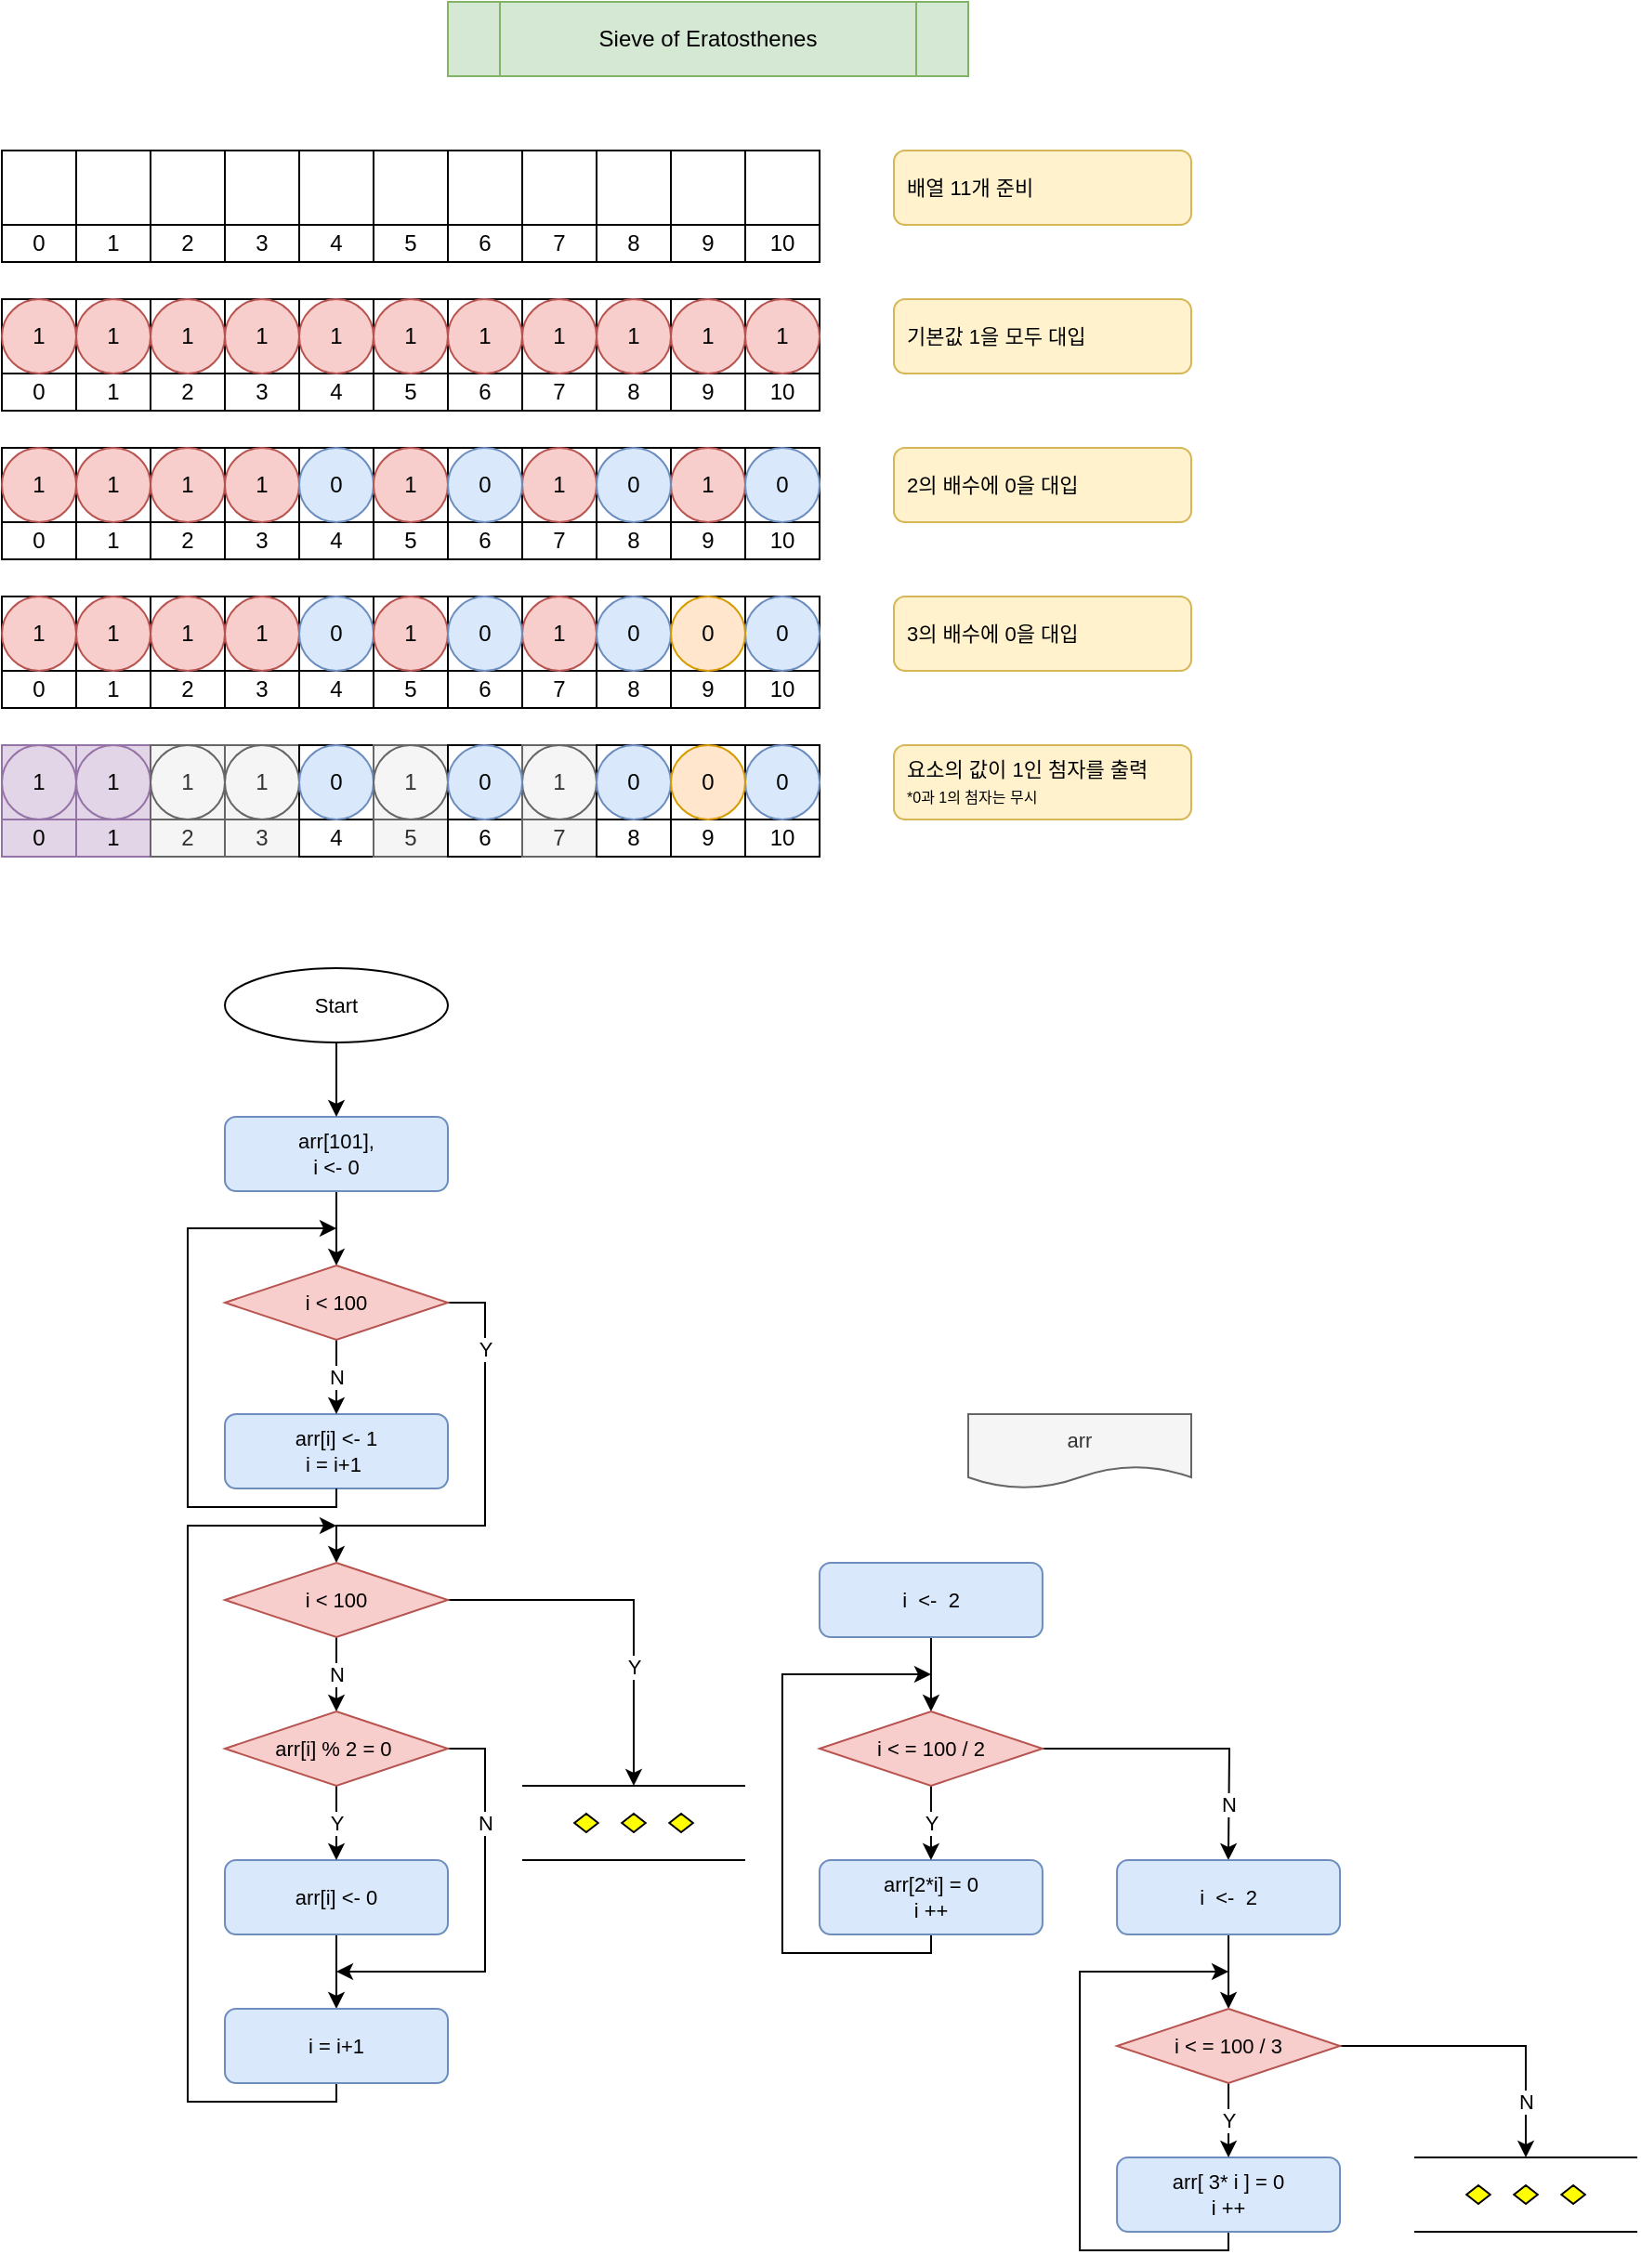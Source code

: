 <mxfile version="19.0.3" type="device"><diagram id="LhjvRE7CiWJf_1x-B6iG" name="Page-1"><mxGraphModel dx="1301" dy="630" grid="1" gridSize="10" guides="1" tooltips="1" connect="1" arrows="1" fold="1" page="1" pageScale="1" pageWidth="850" pageHeight="1100" math="0" shadow="0"><root><mxCell id="0"/><mxCell id="1" parent="0"/><mxCell id="cgZYiaS1lzuuJQtnEhyF-1" value="Sieve of Eratosthenes" style="shape=process;whiteSpace=wrap;html=1;backgroundOutline=1;fillColor=#d5e8d4;strokeColor=#82b366;" vertex="1" parent="1"><mxGeometry x="280" y="40" width="280" height="40" as="geometry"/></mxCell><mxCell id="cgZYiaS1lzuuJQtnEhyF-2" value="" style="rounded=0;whiteSpace=wrap;html=1;" vertex="1" parent="1"><mxGeometry x="40" y="120" width="40" height="40" as="geometry"/></mxCell><mxCell id="cgZYiaS1lzuuJQtnEhyF-4" value="0" style="rounded=0;whiteSpace=wrap;html=1;" vertex="1" parent="1"><mxGeometry x="40" y="160" width="40" height="20" as="geometry"/></mxCell><mxCell id="cgZYiaS1lzuuJQtnEhyF-5" value="" style="rounded=0;whiteSpace=wrap;html=1;" vertex="1" parent="1"><mxGeometry x="80" y="120" width="40" height="40" as="geometry"/></mxCell><mxCell id="cgZYiaS1lzuuJQtnEhyF-6" value="1" style="rounded=0;whiteSpace=wrap;html=1;" vertex="1" parent="1"><mxGeometry x="80" y="160" width="40" height="20" as="geometry"/></mxCell><mxCell id="cgZYiaS1lzuuJQtnEhyF-7" value="" style="rounded=0;whiteSpace=wrap;html=1;" vertex="1" parent="1"><mxGeometry x="120" y="120" width="40" height="40" as="geometry"/></mxCell><mxCell id="cgZYiaS1lzuuJQtnEhyF-8" value="2" style="rounded=0;whiteSpace=wrap;html=1;" vertex="1" parent="1"><mxGeometry x="120" y="160" width="40" height="20" as="geometry"/></mxCell><mxCell id="cgZYiaS1lzuuJQtnEhyF-9" value="" style="rounded=0;whiteSpace=wrap;html=1;" vertex="1" parent="1"><mxGeometry x="160" y="120" width="40" height="40" as="geometry"/></mxCell><mxCell id="cgZYiaS1lzuuJQtnEhyF-10" value="3" style="rounded=0;whiteSpace=wrap;html=1;" vertex="1" parent="1"><mxGeometry x="160" y="160" width="40" height="20" as="geometry"/></mxCell><mxCell id="cgZYiaS1lzuuJQtnEhyF-11" value="" style="rounded=0;whiteSpace=wrap;html=1;" vertex="1" parent="1"><mxGeometry x="200" y="120" width="40" height="40" as="geometry"/></mxCell><mxCell id="cgZYiaS1lzuuJQtnEhyF-12" value="4" style="rounded=0;whiteSpace=wrap;html=1;" vertex="1" parent="1"><mxGeometry x="200" y="160" width="40" height="20" as="geometry"/></mxCell><mxCell id="cgZYiaS1lzuuJQtnEhyF-13" value="" style="rounded=0;whiteSpace=wrap;html=1;" vertex="1" parent="1"><mxGeometry x="240" y="120" width="40" height="40" as="geometry"/></mxCell><mxCell id="cgZYiaS1lzuuJQtnEhyF-14" value="5" style="rounded=0;whiteSpace=wrap;html=1;" vertex="1" parent="1"><mxGeometry x="240" y="160" width="40" height="20" as="geometry"/></mxCell><mxCell id="cgZYiaS1lzuuJQtnEhyF-15" value="" style="rounded=0;whiteSpace=wrap;html=1;" vertex="1" parent="1"><mxGeometry x="280" y="120" width="40" height="40" as="geometry"/></mxCell><mxCell id="cgZYiaS1lzuuJQtnEhyF-16" value="6" style="rounded=0;whiteSpace=wrap;html=1;" vertex="1" parent="1"><mxGeometry x="280" y="160" width="40" height="20" as="geometry"/></mxCell><mxCell id="cgZYiaS1lzuuJQtnEhyF-17" value="" style="rounded=0;whiteSpace=wrap;html=1;" vertex="1" parent="1"><mxGeometry x="320" y="120" width="40" height="40" as="geometry"/></mxCell><mxCell id="cgZYiaS1lzuuJQtnEhyF-18" value="7" style="rounded=0;whiteSpace=wrap;html=1;" vertex="1" parent="1"><mxGeometry x="320" y="160" width="40" height="20" as="geometry"/></mxCell><mxCell id="cgZYiaS1lzuuJQtnEhyF-19" value="" style="rounded=0;whiteSpace=wrap;html=1;" vertex="1" parent="1"><mxGeometry x="360" y="120" width="40" height="40" as="geometry"/></mxCell><mxCell id="cgZYiaS1lzuuJQtnEhyF-20" value="8" style="rounded=0;whiteSpace=wrap;html=1;" vertex="1" parent="1"><mxGeometry x="360" y="160" width="40" height="20" as="geometry"/></mxCell><mxCell id="cgZYiaS1lzuuJQtnEhyF-21" value="" style="rounded=0;whiteSpace=wrap;html=1;" vertex="1" parent="1"><mxGeometry x="400" y="120" width="40" height="40" as="geometry"/></mxCell><mxCell id="cgZYiaS1lzuuJQtnEhyF-22" value="9" style="rounded=0;whiteSpace=wrap;html=1;" vertex="1" parent="1"><mxGeometry x="400" y="160" width="40" height="20" as="geometry"/></mxCell><mxCell id="cgZYiaS1lzuuJQtnEhyF-23" value="" style="rounded=0;whiteSpace=wrap;html=1;" vertex="1" parent="1"><mxGeometry x="440" y="120" width="40" height="40" as="geometry"/></mxCell><mxCell id="cgZYiaS1lzuuJQtnEhyF-24" value="10" style="rounded=0;whiteSpace=wrap;html=1;" vertex="1" parent="1"><mxGeometry x="440" y="160" width="40" height="20" as="geometry"/></mxCell><mxCell id="cgZYiaS1lzuuJQtnEhyF-36" value="" style="rounded=0;whiteSpace=wrap;html=1;" vertex="1" parent="1"><mxGeometry x="40" y="200" width="40" height="40" as="geometry"/></mxCell><mxCell id="cgZYiaS1lzuuJQtnEhyF-37" value="0" style="rounded=0;whiteSpace=wrap;html=1;" vertex="1" parent="1"><mxGeometry x="40" y="240" width="40" height="20" as="geometry"/></mxCell><mxCell id="cgZYiaS1lzuuJQtnEhyF-38" value="" style="rounded=0;whiteSpace=wrap;html=1;" vertex="1" parent="1"><mxGeometry x="80" y="200" width="40" height="40" as="geometry"/></mxCell><mxCell id="cgZYiaS1lzuuJQtnEhyF-39" value="1" style="rounded=0;whiteSpace=wrap;html=1;" vertex="1" parent="1"><mxGeometry x="80" y="240" width="40" height="20" as="geometry"/></mxCell><mxCell id="cgZYiaS1lzuuJQtnEhyF-40" value="" style="rounded=0;whiteSpace=wrap;html=1;" vertex="1" parent="1"><mxGeometry x="120" y="200" width="40" height="40" as="geometry"/></mxCell><mxCell id="cgZYiaS1lzuuJQtnEhyF-41" value="2" style="rounded=0;whiteSpace=wrap;html=1;" vertex="1" parent="1"><mxGeometry x="120" y="240" width="40" height="20" as="geometry"/></mxCell><mxCell id="cgZYiaS1lzuuJQtnEhyF-42" value="" style="rounded=0;whiteSpace=wrap;html=1;" vertex="1" parent="1"><mxGeometry x="160" y="200" width="40" height="40" as="geometry"/></mxCell><mxCell id="cgZYiaS1lzuuJQtnEhyF-43" value="3" style="rounded=0;whiteSpace=wrap;html=1;" vertex="1" parent="1"><mxGeometry x="160" y="240" width="40" height="20" as="geometry"/></mxCell><mxCell id="cgZYiaS1lzuuJQtnEhyF-44" value="" style="rounded=0;whiteSpace=wrap;html=1;" vertex="1" parent="1"><mxGeometry x="200" y="200" width="40" height="40" as="geometry"/></mxCell><mxCell id="cgZYiaS1lzuuJQtnEhyF-45" value="4" style="rounded=0;whiteSpace=wrap;html=1;" vertex="1" parent="1"><mxGeometry x="200" y="240" width="40" height="20" as="geometry"/></mxCell><mxCell id="cgZYiaS1lzuuJQtnEhyF-46" value="" style="rounded=0;whiteSpace=wrap;html=1;" vertex="1" parent="1"><mxGeometry x="240" y="200" width="40" height="40" as="geometry"/></mxCell><mxCell id="cgZYiaS1lzuuJQtnEhyF-47" value="5" style="rounded=0;whiteSpace=wrap;html=1;" vertex="1" parent="1"><mxGeometry x="240" y="240" width="40" height="20" as="geometry"/></mxCell><mxCell id="cgZYiaS1lzuuJQtnEhyF-48" value="" style="rounded=0;whiteSpace=wrap;html=1;" vertex="1" parent="1"><mxGeometry x="280" y="200" width="40" height="40" as="geometry"/></mxCell><mxCell id="cgZYiaS1lzuuJQtnEhyF-49" value="6" style="rounded=0;whiteSpace=wrap;html=1;" vertex="1" parent="1"><mxGeometry x="280" y="240" width="40" height="20" as="geometry"/></mxCell><mxCell id="cgZYiaS1lzuuJQtnEhyF-50" value="" style="rounded=0;whiteSpace=wrap;html=1;" vertex="1" parent="1"><mxGeometry x="320" y="200" width="40" height="40" as="geometry"/></mxCell><mxCell id="cgZYiaS1lzuuJQtnEhyF-51" value="7" style="rounded=0;whiteSpace=wrap;html=1;" vertex="1" parent="1"><mxGeometry x="320" y="240" width="40" height="20" as="geometry"/></mxCell><mxCell id="cgZYiaS1lzuuJQtnEhyF-52" value="" style="rounded=0;whiteSpace=wrap;html=1;" vertex="1" parent="1"><mxGeometry x="360" y="200" width="40" height="40" as="geometry"/></mxCell><mxCell id="cgZYiaS1lzuuJQtnEhyF-53" value="8" style="rounded=0;whiteSpace=wrap;html=1;" vertex="1" parent="1"><mxGeometry x="360" y="240" width="40" height="20" as="geometry"/></mxCell><mxCell id="cgZYiaS1lzuuJQtnEhyF-54" value="" style="rounded=0;whiteSpace=wrap;html=1;" vertex="1" parent="1"><mxGeometry x="400" y="200" width="40" height="40" as="geometry"/></mxCell><mxCell id="cgZYiaS1lzuuJQtnEhyF-55" value="9" style="rounded=0;whiteSpace=wrap;html=1;" vertex="1" parent="1"><mxGeometry x="400" y="240" width="40" height="20" as="geometry"/></mxCell><mxCell id="cgZYiaS1lzuuJQtnEhyF-56" value="" style="rounded=0;whiteSpace=wrap;html=1;" vertex="1" parent="1"><mxGeometry x="440" y="200" width="40" height="40" as="geometry"/></mxCell><mxCell id="cgZYiaS1lzuuJQtnEhyF-57" value="10" style="rounded=0;whiteSpace=wrap;html=1;" vertex="1" parent="1"><mxGeometry x="440" y="240" width="40" height="20" as="geometry"/></mxCell><mxCell id="cgZYiaS1lzuuJQtnEhyF-58" value="1" style="ellipse;whiteSpace=wrap;html=1;fillColor=#f8cecc;strokeColor=#b85450;" vertex="1" parent="1"><mxGeometry x="40" y="200" width="40" height="40" as="geometry"/></mxCell><mxCell id="cgZYiaS1lzuuJQtnEhyF-59" value="1" style="ellipse;whiteSpace=wrap;html=1;fillColor=#f8cecc;strokeColor=#b85450;" vertex="1" parent="1"><mxGeometry x="80" y="200" width="40" height="40" as="geometry"/></mxCell><mxCell id="cgZYiaS1lzuuJQtnEhyF-60" value="1" style="ellipse;whiteSpace=wrap;html=1;fillColor=#f8cecc;strokeColor=#b85450;" vertex="1" parent="1"><mxGeometry x="160" y="200" width="40" height="40" as="geometry"/></mxCell><mxCell id="cgZYiaS1lzuuJQtnEhyF-61" value="1" style="ellipse;whiteSpace=wrap;html=1;fillColor=#f8cecc;strokeColor=#b85450;" vertex="1" parent="1"><mxGeometry x="120" y="200" width="40" height="40" as="geometry"/></mxCell><mxCell id="cgZYiaS1lzuuJQtnEhyF-62" value="1" style="ellipse;whiteSpace=wrap;html=1;fillColor=#f8cecc;strokeColor=#b85450;" vertex="1" parent="1"><mxGeometry x="320" y="200" width="40" height="40" as="geometry"/></mxCell><mxCell id="cgZYiaS1lzuuJQtnEhyF-63" value="1" style="ellipse;whiteSpace=wrap;html=1;fillColor=#f8cecc;strokeColor=#b85450;" vertex="1" parent="1"><mxGeometry x="280" y="200" width="40" height="40" as="geometry"/></mxCell><mxCell id="cgZYiaS1lzuuJQtnEhyF-64" value="1" style="ellipse;whiteSpace=wrap;html=1;fillColor=#f8cecc;strokeColor=#b85450;" vertex="1" parent="1"><mxGeometry x="200" y="200" width="40" height="40" as="geometry"/></mxCell><mxCell id="cgZYiaS1lzuuJQtnEhyF-65" value="1" style="ellipse;whiteSpace=wrap;html=1;fillColor=#f8cecc;strokeColor=#b85450;" vertex="1" parent="1"><mxGeometry x="240" y="200" width="40" height="40" as="geometry"/></mxCell><mxCell id="cgZYiaS1lzuuJQtnEhyF-66" value="1" style="ellipse;whiteSpace=wrap;html=1;fillColor=#f8cecc;strokeColor=#b85450;" vertex="1" parent="1"><mxGeometry x="440" y="200" width="40" height="40" as="geometry"/></mxCell><mxCell id="cgZYiaS1lzuuJQtnEhyF-67" value="1" style="ellipse;whiteSpace=wrap;html=1;fillColor=#f8cecc;strokeColor=#b85450;" vertex="1" parent="1"><mxGeometry x="400" y="200" width="40" height="40" as="geometry"/></mxCell><mxCell id="cgZYiaS1lzuuJQtnEhyF-68" value="1" style="ellipse;whiteSpace=wrap;html=1;fillColor=#f8cecc;strokeColor=#b85450;" vertex="1" parent="1"><mxGeometry x="360" y="200" width="40" height="40" as="geometry"/></mxCell><mxCell id="cgZYiaS1lzuuJQtnEhyF-69" value="" style="rounded=0;whiteSpace=wrap;html=1;" vertex="1" parent="1"><mxGeometry x="40" y="280" width="40" height="40" as="geometry"/></mxCell><mxCell id="cgZYiaS1lzuuJQtnEhyF-70" value="0" style="rounded=0;whiteSpace=wrap;html=1;" vertex="1" parent="1"><mxGeometry x="40" y="320" width="40" height="20" as="geometry"/></mxCell><mxCell id="cgZYiaS1lzuuJQtnEhyF-71" value="" style="rounded=0;whiteSpace=wrap;html=1;" vertex="1" parent="1"><mxGeometry x="80" y="280" width="40" height="40" as="geometry"/></mxCell><mxCell id="cgZYiaS1lzuuJQtnEhyF-72" value="1" style="rounded=0;whiteSpace=wrap;html=1;" vertex="1" parent="1"><mxGeometry x="80" y="320" width="40" height="20" as="geometry"/></mxCell><mxCell id="cgZYiaS1lzuuJQtnEhyF-73" value="" style="rounded=0;whiteSpace=wrap;html=1;" vertex="1" parent="1"><mxGeometry x="120" y="280" width="40" height="40" as="geometry"/></mxCell><mxCell id="cgZYiaS1lzuuJQtnEhyF-74" value="2" style="rounded=0;whiteSpace=wrap;html=1;" vertex="1" parent="1"><mxGeometry x="120" y="320" width="40" height="20" as="geometry"/></mxCell><mxCell id="cgZYiaS1lzuuJQtnEhyF-75" value="" style="rounded=0;whiteSpace=wrap;html=1;" vertex="1" parent="1"><mxGeometry x="160" y="280" width="40" height="40" as="geometry"/></mxCell><mxCell id="cgZYiaS1lzuuJQtnEhyF-76" value="3" style="rounded=0;whiteSpace=wrap;html=1;" vertex="1" parent="1"><mxGeometry x="160" y="320" width="40" height="20" as="geometry"/></mxCell><mxCell id="cgZYiaS1lzuuJQtnEhyF-77" value="" style="rounded=0;whiteSpace=wrap;html=1;" vertex="1" parent="1"><mxGeometry x="200" y="280" width="40" height="40" as="geometry"/></mxCell><mxCell id="cgZYiaS1lzuuJQtnEhyF-78" value="4" style="rounded=0;whiteSpace=wrap;html=1;" vertex="1" parent="1"><mxGeometry x="200" y="320" width="40" height="20" as="geometry"/></mxCell><mxCell id="cgZYiaS1lzuuJQtnEhyF-79" value="" style="rounded=0;whiteSpace=wrap;html=1;" vertex="1" parent="1"><mxGeometry x="240" y="280" width="40" height="40" as="geometry"/></mxCell><mxCell id="cgZYiaS1lzuuJQtnEhyF-80" value="5" style="rounded=0;whiteSpace=wrap;html=1;" vertex="1" parent="1"><mxGeometry x="240" y="320" width="40" height="20" as="geometry"/></mxCell><mxCell id="cgZYiaS1lzuuJQtnEhyF-81" value="" style="rounded=0;whiteSpace=wrap;html=1;" vertex="1" parent="1"><mxGeometry x="280" y="280" width="40" height="40" as="geometry"/></mxCell><mxCell id="cgZYiaS1lzuuJQtnEhyF-82" value="6" style="rounded=0;whiteSpace=wrap;html=1;" vertex="1" parent="1"><mxGeometry x="280" y="320" width="40" height="20" as="geometry"/></mxCell><mxCell id="cgZYiaS1lzuuJQtnEhyF-83" value="" style="rounded=0;whiteSpace=wrap;html=1;" vertex="1" parent="1"><mxGeometry x="320" y="280" width="40" height="40" as="geometry"/></mxCell><mxCell id="cgZYiaS1lzuuJQtnEhyF-84" value="7" style="rounded=0;whiteSpace=wrap;html=1;" vertex="1" parent="1"><mxGeometry x="320" y="320" width="40" height="20" as="geometry"/></mxCell><mxCell id="cgZYiaS1lzuuJQtnEhyF-85" value="" style="rounded=0;whiteSpace=wrap;html=1;" vertex="1" parent="1"><mxGeometry x="360" y="280" width="40" height="40" as="geometry"/></mxCell><mxCell id="cgZYiaS1lzuuJQtnEhyF-86" value="8" style="rounded=0;whiteSpace=wrap;html=1;" vertex="1" parent="1"><mxGeometry x="360" y="320" width="40" height="20" as="geometry"/></mxCell><mxCell id="cgZYiaS1lzuuJQtnEhyF-87" value="" style="rounded=0;whiteSpace=wrap;html=1;" vertex="1" parent="1"><mxGeometry x="400" y="280" width="40" height="40" as="geometry"/></mxCell><mxCell id="cgZYiaS1lzuuJQtnEhyF-88" value="9" style="rounded=0;whiteSpace=wrap;html=1;" vertex="1" parent="1"><mxGeometry x="400" y="320" width="40" height="20" as="geometry"/></mxCell><mxCell id="cgZYiaS1lzuuJQtnEhyF-89" value="" style="rounded=0;whiteSpace=wrap;html=1;" vertex="1" parent="1"><mxGeometry x="440" y="280" width="40" height="40" as="geometry"/></mxCell><mxCell id="cgZYiaS1lzuuJQtnEhyF-90" value="10" style="rounded=0;whiteSpace=wrap;html=1;" vertex="1" parent="1"><mxGeometry x="440" y="320" width="40" height="20" as="geometry"/></mxCell><mxCell id="cgZYiaS1lzuuJQtnEhyF-91" value="1" style="ellipse;whiteSpace=wrap;html=1;fillColor=#f8cecc;strokeColor=#b85450;" vertex="1" parent="1"><mxGeometry x="40" y="280" width="40" height="40" as="geometry"/></mxCell><mxCell id="cgZYiaS1lzuuJQtnEhyF-92" value="1" style="ellipse;whiteSpace=wrap;html=1;fillColor=#f8cecc;strokeColor=#b85450;" vertex="1" parent="1"><mxGeometry x="80" y="280" width="40" height="40" as="geometry"/></mxCell><mxCell id="cgZYiaS1lzuuJQtnEhyF-93" value="1" style="ellipse;whiteSpace=wrap;html=1;fillColor=#f8cecc;strokeColor=#b85450;" vertex="1" parent="1"><mxGeometry x="160" y="280" width="40" height="40" as="geometry"/></mxCell><mxCell id="cgZYiaS1lzuuJQtnEhyF-94" value="1" style="ellipse;whiteSpace=wrap;html=1;fillColor=#f8cecc;strokeColor=#b85450;" vertex="1" parent="1"><mxGeometry x="120" y="280" width="40" height="40" as="geometry"/></mxCell><mxCell id="cgZYiaS1lzuuJQtnEhyF-95" value="1" style="ellipse;whiteSpace=wrap;html=1;fillColor=#f8cecc;strokeColor=#b85450;" vertex="1" parent="1"><mxGeometry x="320" y="280" width="40" height="40" as="geometry"/></mxCell><mxCell id="cgZYiaS1lzuuJQtnEhyF-97" value="0" style="ellipse;whiteSpace=wrap;html=1;fillColor=#dae8fc;strokeColor=#6c8ebf;" vertex="1" parent="1"><mxGeometry x="200" y="280" width="40" height="40" as="geometry"/></mxCell><mxCell id="cgZYiaS1lzuuJQtnEhyF-98" value="1" style="ellipse;whiteSpace=wrap;html=1;fillColor=#f8cecc;strokeColor=#b85450;" vertex="1" parent="1"><mxGeometry x="240" y="280" width="40" height="40" as="geometry"/></mxCell><mxCell id="cgZYiaS1lzuuJQtnEhyF-100" value="1" style="ellipse;whiteSpace=wrap;html=1;fillColor=#f8cecc;strokeColor=#b85450;" vertex="1" parent="1"><mxGeometry x="400" y="280" width="40" height="40" as="geometry"/></mxCell><mxCell id="cgZYiaS1lzuuJQtnEhyF-102" value="0" style="ellipse;whiteSpace=wrap;html=1;fillColor=#dae8fc;strokeColor=#6c8ebf;" vertex="1" parent="1"><mxGeometry x="280" y="280" width="40" height="40" as="geometry"/></mxCell><mxCell id="cgZYiaS1lzuuJQtnEhyF-103" value="0" style="ellipse;whiteSpace=wrap;html=1;fillColor=#dae8fc;strokeColor=#6c8ebf;" vertex="1" parent="1"><mxGeometry x="360" y="280" width="40" height="40" as="geometry"/></mxCell><mxCell id="cgZYiaS1lzuuJQtnEhyF-104" value="0" style="ellipse;whiteSpace=wrap;html=1;fillColor=#dae8fc;strokeColor=#6c8ebf;" vertex="1" parent="1"><mxGeometry x="440" y="280" width="40" height="40" as="geometry"/></mxCell><mxCell id="cgZYiaS1lzuuJQtnEhyF-105" value="" style="rounded=0;whiteSpace=wrap;html=1;" vertex="1" parent="1"><mxGeometry x="40" y="360" width="40" height="40" as="geometry"/></mxCell><mxCell id="cgZYiaS1lzuuJQtnEhyF-106" value="0" style="rounded=0;whiteSpace=wrap;html=1;" vertex="1" parent="1"><mxGeometry x="40" y="400" width="40" height="20" as="geometry"/></mxCell><mxCell id="cgZYiaS1lzuuJQtnEhyF-107" value="" style="rounded=0;whiteSpace=wrap;html=1;" vertex="1" parent="1"><mxGeometry x="80" y="360" width="40" height="40" as="geometry"/></mxCell><mxCell id="cgZYiaS1lzuuJQtnEhyF-108" value="1" style="rounded=0;whiteSpace=wrap;html=1;" vertex="1" parent="1"><mxGeometry x="80" y="400" width="40" height="20" as="geometry"/></mxCell><mxCell id="cgZYiaS1lzuuJQtnEhyF-109" value="" style="rounded=0;whiteSpace=wrap;html=1;" vertex="1" parent="1"><mxGeometry x="120" y="360" width="40" height="40" as="geometry"/></mxCell><mxCell id="cgZYiaS1lzuuJQtnEhyF-110" value="2" style="rounded=0;whiteSpace=wrap;html=1;" vertex="1" parent="1"><mxGeometry x="120" y="400" width="40" height="20" as="geometry"/></mxCell><mxCell id="cgZYiaS1lzuuJQtnEhyF-111" value="" style="rounded=0;whiteSpace=wrap;html=1;" vertex="1" parent="1"><mxGeometry x="160" y="360" width="40" height="40" as="geometry"/></mxCell><mxCell id="cgZYiaS1lzuuJQtnEhyF-112" value="3" style="rounded=0;whiteSpace=wrap;html=1;" vertex="1" parent="1"><mxGeometry x="160" y="400" width="40" height="20" as="geometry"/></mxCell><mxCell id="cgZYiaS1lzuuJQtnEhyF-113" value="" style="rounded=0;whiteSpace=wrap;html=1;" vertex="1" parent="1"><mxGeometry x="200" y="360" width="40" height="40" as="geometry"/></mxCell><mxCell id="cgZYiaS1lzuuJQtnEhyF-114" value="4" style="rounded=0;whiteSpace=wrap;html=1;" vertex="1" parent="1"><mxGeometry x="200" y="400" width="40" height="20" as="geometry"/></mxCell><mxCell id="cgZYiaS1lzuuJQtnEhyF-115" value="" style="rounded=0;whiteSpace=wrap;html=1;" vertex="1" parent="1"><mxGeometry x="240" y="360" width="40" height="40" as="geometry"/></mxCell><mxCell id="cgZYiaS1lzuuJQtnEhyF-116" value="5" style="rounded=0;whiteSpace=wrap;html=1;" vertex="1" parent="1"><mxGeometry x="240" y="400" width="40" height="20" as="geometry"/></mxCell><mxCell id="cgZYiaS1lzuuJQtnEhyF-117" value="" style="rounded=0;whiteSpace=wrap;html=1;" vertex="1" parent="1"><mxGeometry x="280" y="360" width="40" height="40" as="geometry"/></mxCell><mxCell id="cgZYiaS1lzuuJQtnEhyF-118" value="6" style="rounded=0;whiteSpace=wrap;html=1;" vertex="1" parent="1"><mxGeometry x="280" y="400" width="40" height="20" as="geometry"/></mxCell><mxCell id="cgZYiaS1lzuuJQtnEhyF-119" value="" style="rounded=0;whiteSpace=wrap;html=1;" vertex="1" parent="1"><mxGeometry x="320" y="360" width="40" height="40" as="geometry"/></mxCell><mxCell id="cgZYiaS1lzuuJQtnEhyF-120" value="7" style="rounded=0;whiteSpace=wrap;html=1;" vertex="1" parent="1"><mxGeometry x="320" y="400" width="40" height="20" as="geometry"/></mxCell><mxCell id="cgZYiaS1lzuuJQtnEhyF-121" value="" style="rounded=0;whiteSpace=wrap;html=1;" vertex="1" parent="1"><mxGeometry x="360" y="360" width="40" height="40" as="geometry"/></mxCell><mxCell id="cgZYiaS1lzuuJQtnEhyF-122" value="8" style="rounded=0;whiteSpace=wrap;html=1;" vertex="1" parent="1"><mxGeometry x="360" y="400" width="40" height="20" as="geometry"/></mxCell><mxCell id="cgZYiaS1lzuuJQtnEhyF-123" value="" style="rounded=0;whiteSpace=wrap;html=1;" vertex="1" parent="1"><mxGeometry x="400" y="360" width="40" height="40" as="geometry"/></mxCell><mxCell id="cgZYiaS1lzuuJQtnEhyF-124" value="9" style="rounded=0;whiteSpace=wrap;html=1;" vertex="1" parent="1"><mxGeometry x="400" y="400" width="40" height="20" as="geometry"/></mxCell><mxCell id="cgZYiaS1lzuuJQtnEhyF-125" value="" style="rounded=0;whiteSpace=wrap;html=1;" vertex="1" parent="1"><mxGeometry x="440" y="360" width="40" height="40" as="geometry"/></mxCell><mxCell id="cgZYiaS1lzuuJQtnEhyF-126" value="10" style="rounded=0;whiteSpace=wrap;html=1;" vertex="1" parent="1"><mxGeometry x="440" y="400" width="40" height="20" as="geometry"/></mxCell><mxCell id="cgZYiaS1lzuuJQtnEhyF-127" value="1" style="ellipse;whiteSpace=wrap;html=1;fillColor=#f8cecc;strokeColor=#b85450;" vertex="1" parent="1"><mxGeometry x="40" y="360" width="40" height="40" as="geometry"/></mxCell><mxCell id="cgZYiaS1lzuuJQtnEhyF-128" value="1" style="ellipse;whiteSpace=wrap;html=1;fillColor=#f8cecc;strokeColor=#b85450;" vertex="1" parent="1"><mxGeometry x="80" y="360" width="40" height="40" as="geometry"/></mxCell><mxCell id="cgZYiaS1lzuuJQtnEhyF-129" value="1" style="ellipse;whiteSpace=wrap;html=1;fillColor=#f8cecc;strokeColor=#b85450;" vertex="1" parent="1"><mxGeometry x="160" y="360" width="40" height="40" as="geometry"/></mxCell><mxCell id="cgZYiaS1lzuuJQtnEhyF-130" value="1" style="ellipse;whiteSpace=wrap;html=1;fillColor=#f8cecc;strokeColor=#b85450;" vertex="1" parent="1"><mxGeometry x="120" y="360" width="40" height="40" as="geometry"/></mxCell><mxCell id="cgZYiaS1lzuuJQtnEhyF-131" value="1" style="ellipse;whiteSpace=wrap;html=1;fillColor=#f8cecc;strokeColor=#b85450;" vertex="1" parent="1"><mxGeometry x="320" y="360" width="40" height="40" as="geometry"/></mxCell><mxCell id="cgZYiaS1lzuuJQtnEhyF-132" value="0" style="ellipse;whiteSpace=wrap;html=1;fillColor=#dae8fc;strokeColor=#6c8ebf;" vertex="1" parent="1"><mxGeometry x="200" y="360" width="40" height="40" as="geometry"/></mxCell><mxCell id="cgZYiaS1lzuuJQtnEhyF-133" value="1" style="ellipse;whiteSpace=wrap;html=1;fillColor=#f8cecc;strokeColor=#b85450;" vertex="1" parent="1"><mxGeometry x="240" y="360" width="40" height="40" as="geometry"/></mxCell><mxCell id="cgZYiaS1lzuuJQtnEhyF-135" value="0" style="ellipse;whiteSpace=wrap;html=1;fillColor=#dae8fc;strokeColor=#6c8ebf;" vertex="1" parent="1"><mxGeometry x="280" y="360" width="40" height="40" as="geometry"/></mxCell><mxCell id="cgZYiaS1lzuuJQtnEhyF-136" value="0" style="ellipse;whiteSpace=wrap;html=1;fillColor=#dae8fc;strokeColor=#6c8ebf;" vertex="1" parent="1"><mxGeometry x="360" y="360" width="40" height="40" as="geometry"/></mxCell><mxCell id="cgZYiaS1lzuuJQtnEhyF-137" value="0" style="ellipse;whiteSpace=wrap;html=1;fillColor=#dae8fc;strokeColor=#6c8ebf;" vertex="1" parent="1"><mxGeometry x="440" y="360" width="40" height="40" as="geometry"/></mxCell><mxCell id="cgZYiaS1lzuuJQtnEhyF-138" value="0" style="ellipse;whiteSpace=wrap;html=1;fillColor=#ffe6cc;strokeColor=#d79b00;" vertex="1" parent="1"><mxGeometry x="400" y="360" width="40" height="40" as="geometry"/></mxCell><mxCell id="cgZYiaS1lzuuJQtnEhyF-139" value="배열 11개 준비" style="rounded=1;whiteSpace=wrap;html=1;align=left;spacingLeft=5;fontSize=11;fillColor=#fff2cc;strokeColor=#d6b656;" vertex="1" parent="1"><mxGeometry x="520" y="120" width="160" height="40" as="geometry"/></mxCell><mxCell id="cgZYiaS1lzuuJQtnEhyF-140" value="기본값 1을 모두 대입" style="rounded=1;whiteSpace=wrap;html=1;align=left;spacingLeft=5;fontSize=11;fillColor=#fff2cc;strokeColor=#d6b656;" vertex="1" parent="1"><mxGeometry x="520" y="200" width="160" height="40" as="geometry"/></mxCell><mxCell id="cgZYiaS1lzuuJQtnEhyF-141" value="2의 배수에 0을 대입" style="rounded=1;whiteSpace=wrap;html=1;align=left;spacingLeft=5;fontSize=11;fillColor=#fff2cc;strokeColor=#d6b656;" vertex="1" parent="1"><mxGeometry x="520" y="280" width="160" height="40" as="geometry"/></mxCell><mxCell id="cgZYiaS1lzuuJQtnEhyF-142" value="3의 배수에 0을 대입" style="rounded=1;whiteSpace=wrap;html=1;align=left;spacingLeft=5;fontSize=11;fillColor=#fff2cc;strokeColor=#d6b656;" vertex="1" parent="1"><mxGeometry x="520" y="360" width="160" height="40" as="geometry"/></mxCell><mxCell id="cgZYiaS1lzuuJQtnEhyF-143" value="" style="rounded=0;whiteSpace=wrap;html=1;fillColor=#e1d5e7;strokeColor=#9673a6;" vertex="1" parent="1"><mxGeometry x="40" y="440" width="40" height="40" as="geometry"/></mxCell><mxCell id="cgZYiaS1lzuuJQtnEhyF-144" value="0" style="rounded=0;whiteSpace=wrap;html=1;fillColor=#e1d5e7;strokeColor=#9673a6;" vertex="1" parent="1"><mxGeometry x="40" y="480" width="40" height="20" as="geometry"/></mxCell><mxCell id="cgZYiaS1lzuuJQtnEhyF-145" value="" style="rounded=0;whiteSpace=wrap;html=1;fillColor=#e1d5e7;strokeColor=#9673a6;" vertex="1" parent="1"><mxGeometry x="80" y="440" width="40" height="40" as="geometry"/></mxCell><mxCell id="cgZYiaS1lzuuJQtnEhyF-146" value="1" style="rounded=0;whiteSpace=wrap;html=1;fillColor=#e1d5e7;strokeColor=#9673a6;" vertex="1" parent="1"><mxGeometry x="80" y="480" width="40" height="20" as="geometry"/></mxCell><mxCell id="cgZYiaS1lzuuJQtnEhyF-147" value="" style="rounded=0;whiteSpace=wrap;html=1;fillColor=#f5f5f5;fontColor=#333333;strokeColor=#666666;" vertex="1" parent="1"><mxGeometry x="120" y="440" width="40" height="40" as="geometry"/></mxCell><mxCell id="cgZYiaS1lzuuJQtnEhyF-148" value="2" style="rounded=0;whiteSpace=wrap;html=1;fillColor=#f5f5f5;fontColor=#333333;strokeColor=#666666;" vertex="1" parent="1"><mxGeometry x="120" y="480" width="40" height="20" as="geometry"/></mxCell><mxCell id="cgZYiaS1lzuuJQtnEhyF-149" value="" style="rounded=0;whiteSpace=wrap;html=1;fillColor=#f5f5f5;fontColor=#333333;strokeColor=#666666;" vertex="1" parent="1"><mxGeometry x="160" y="440" width="40" height="40" as="geometry"/></mxCell><mxCell id="cgZYiaS1lzuuJQtnEhyF-150" value="3" style="rounded=0;whiteSpace=wrap;html=1;fillColor=#f5f5f5;fontColor=#333333;strokeColor=#666666;" vertex="1" parent="1"><mxGeometry x="160" y="480" width="40" height="20" as="geometry"/></mxCell><mxCell id="cgZYiaS1lzuuJQtnEhyF-151" value="" style="rounded=0;whiteSpace=wrap;html=1;" vertex="1" parent="1"><mxGeometry x="200" y="440" width="40" height="40" as="geometry"/></mxCell><mxCell id="cgZYiaS1lzuuJQtnEhyF-152" value="4" style="rounded=0;whiteSpace=wrap;html=1;" vertex="1" parent="1"><mxGeometry x="200" y="480" width="40" height="20" as="geometry"/></mxCell><mxCell id="cgZYiaS1lzuuJQtnEhyF-153" value="" style="rounded=0;whiteSpace=wrap;html=1;fillColor=#f5f5f5;fontColor=#333333;strokeColor=#666666;" vertex="1" parent="1"><mxGeometry x="240" y="440" width="40" height="40" as="geometry"/></mxCell><mxCell id="cgZYiaS1lzuuJQtnEhyF-154" value="5" style="rounded=0;whiteSpace=wrap;html=1;fillColor=#f5f5f5;fontColor=#333333;strokeColor=#666666;" vertex="1" parent="1"><mxGeometry x="240" y="480" width="40" height="20" as="geometry"/></mxCell><mxCell id="cgZYiaS1lzuuJQtnEhyF-155" value="" style="rounded=0;whiteSpace=wrap;html=1;" vertex="1" parent="1"><mxGeometry x="280" y="440" width="40" height="40" as="geometry"/></mxCell><mxCell id="cgZYiaS1lzuuJQtnEhyF-156" value="6" style="rounded=0;whiteSpace=wrap;html=1;" vertex="1" parent="1"><mxGeometry x="280" y="480" width="40" height="20" as="geometry"/></mxCell><mxCell id="cgZYiaS1lzuuJQtnEhyF-157" value="" style="rounded=0;whiteSpace=wrap;html=1;fillColor=#f5f5f5;fontColor=#333333;strokeColor=#666666;" vertex="1" parent="1"><mxGeometry x="320" y="440" width="40" height="40" as="geometry"/></mxCell><mxCell id="cgZYiaS1lzuuJQtnEhyF-158" value="7" style="rounded=0;whiteSpace=wrap;html=1;fillColor=#f5f5f5;fontColor=#333333;strokeColor=#666666;" vertex="1" parent="1"><mxGeometry x="320" y="480" width="40" height="20" as="geometry"/></mxCell><mxCell id="cgZYiaS1lzuuJQtnEhyF-159" value="" style="rounded=0;whiteSpace=wrap;html=1;" vertex="1" parent="1"><mxGeometry x="360" y="440" width="40" height="40" as="geometry"/></mxCell><mxCell id="cgZYiaS1lzuuJQtnEhyF-160" value="8" style="rounded=0;whiteSpace=wrap;html=1;" vertex="1" parent="1"><mxGeometry x="360" y="480" width="40" height="20" as="geometry"/></mxCell><mxCell id="cgZYiaS1lzuuJQtnEhyF-161" value="" style="rounded=0;whiteSpace=wrap;html=1;" vertex="1" parent="1"><mxGeometry x="400" y="440" width="40" height="40" as="geometry"/></mxCell><mxCell id="cgZYiaS1lzuuJQtnEhyF-162" value="9" style="rounded=0;whiteSpace=wrap;html=1;" vertex="1" parent="1"><mxGeometry x="400" y="480" width="40" height="20" as="geometry"/></mxCell><mxCell id="cgZYiaS1lzuuJQtnEhyF-163" value="" style="rounded=0;whiteSpace=wrap;html=1;" vertex="1" parent="1"><mxGeometry x="440" y="440" width="40" height="40" as="geometry"/></mxCell><mxCell id="cgZYiaS1lzuuJQtnEhyF-164" value="10" style="rounded=0;whiteSpace=wrap;html=1;" vertex="1" parent="1"><mxGeometry x="440" y="480" width="40" height="20" as="geometry"/></mxCell><mxCell id="cgZYiaS1lzuuJQtnEhyF-165" value="1" style="ellipse;whiteSpace=wrap;html=1;fillColor=#e1d5e7;strokeColor=#9673a6;" vertex="1" parent="1"><mxGeometry x="40" y="440" width="40" height="40" as="geometry"/></mxCell><mxCell id="cgZYiaS1lzuuJQtnEhyF-166" value="1" style="ellipse;whiteSpace=wrap;html=1;fillColor=#e1d5e7;strokeColor=#9673a6;" vertex="1" parent="1"><mxGeometry x="80" y="440" width="40" height="40" as="geometry"/></mxCell><mxCell id="cgZYiaS1lzuuJQtnEhyF-167" value="1" style="ellipse;whiteSpace=wrap;html=1;fillColor=#f5f5f5;strokeColor=#666666;fontColor=#333333;" vertex="1" parent="1"><mxGeometry x="160" y="440" width="40" height="40" as="geometry"/></mxCell><mxCell id="cgZYiaS1lzuuJQtnEhyF-168" value="1" style="ellipse;whiteSpace=wrap;html=1;fillColor=#f5f5f5;strokeColor=#666666;fontColor=#333333;" vertex="1" parent="1"><mxGeometry x="120" y="440" width="40" height="40" as="geometry"/></mxCell><mxCell id="cgZYiaS1lzuuJQtnEhyF-169" value="1" style="ellipse;whiteSpace=wrap;html=1;fillColor=#f5f5f5;strokeColor=#666666;fontColor=#333333;" vertex="1" parent="1"><mxGeometry x="320" y="440" width="40" height="40" as="geometry"/></mxCell><mxCell id="cgZYiaS1lzuuJQtnEhyF-170" value="0" style="ellipse;whiteSpace=wrap;html=1;fillColor=#dae8fc;strokeColor=#6c8ebf;" vertex="1" parent="1"><mxGeometry x="200" y="440" width="40" height="40" as="geometry"/></mxCell><mxCell id="cgZYiaS1lzuuJQtnEhyF-171" value="1" style="ellipse;whiteSpace=wrap;html=1;fillColor=#f5f5f5;strokeColor=#666666;fontColor=#333333;" vertex="1" parent="1"><mxGeometry x="240" y="440" width="40" height="40" as="geometry"/></mxCell><mxCell id="cgZYiaS1lzuuJQtnEhyF-172" value="0" style="ellipse;whiteSpace=wrap;html=1;fillColor=#dae8fc;strokeColor=#6c8ebf;" vertex="1" parent="1"><mxGeometry x="280" y="440" width="40" height="40" as="geometry"/></mxCell><mxCell id="cgZYiaS1lzuuJQtnEhyF-173" value="0" style="ellipse;whiteSpace=wrap;html=1;fillColor=#dae8fc;strokeColor=#6c8ebf;" vertex="1" parent="1"><mxGeometry x="360" y="440" width="40" height="40" as="geometry"/></mxCell><mxCell id="cgZYiaS1lzuuJQtnEhyF-174" value="0" style="ellipse;whiteSpace=wrap;html=1;fillColor=#dae8fc;strokeColor=#6c8ebf;" vertex="1" parent="1"><mxGeometry x="440" y="440" width="40" height="40" as="geometry"/></mxCell><mxCell id="cgZYiaS1lzuuJQtnEhyF-175" value="0" style="ellipse;whiteSpace=wrap;html=1;fillColor=#ffe6cc;strokeColor=#d79b00;" vertex="1" parent="1"><mxGeometry x="400" y="440" width="40" height="40" as="geometry"/></mxCell><mxCell id="cgZYiaS1lzuuJQtnEhyF-176" value="&lt;font style=&quot;&quot;&gt;&lt;font style=&quot;font-size: 11px;&quot;&gt;요소의 값이 1인 첨자를 출력&lt;/font&gt;&lt;br&gt;&lt;span style=&quot;font-size: 8px;&quot;&gt;*0과 1의 첨자는 무시&lt;/span&gt;&lt;/font&gt;" style="rounded=1;whiteSpace=wrap;html=1;align=left;spacingLeft=5;fontSize=11;fillColor=#fff2cc;strokeColor=#d6b656;" vertex="1" parent="1"><mxGeometry x="520" y="440" width="160" height="40" as="geometry"/></mxCell><mxCell id="cgZYiaS1lzuuJQtnEhyF-186" style="edgeStyle=orthogonalEdgeStyle;rounded=0;orthogonalLoop=1;jettySize=auto;html=1;entryX=0.5;entryY=0;entryDx=0;entryDy=0;fontSize=11;" edge="1" parent="1" source="cgZYiaS1lzuuJQtnEhyF-177" target="cgZYiaS1lzuuJQtnEhyF-181"><mxGeometry relative="1" as="geometry"/></mxCell><mxCell id="cgZYiaS1lzuuJQtnEhyF-177" value="arr[101],&lt;br&gt;i &amp;lt;- 0" style="rounded=1;whiteSpace=wrap;html=1;fontSize=11;fillColor=#dae8fc;strokeColor=#6c8ebf;" vertex="1" parent="1"><mxGeometry x="160" y="640" width="120" height="40" as="geometry"/></mxCell><mxCell id="cgZYiaS1lzuuJQtnEhyF-187" style="edgeStyle=orthogonalEdgeStyle;rounded=0;orthogonalLoop=1;jettySize=auto;html=1;entryX=0.5;entryY=0;entryDx=0;entryDy=0;fontSize=11;" edge="1" parent="1" source="cgZYiaS1lzuuJQtnEhyF-178" target="cgZYiaS1lzuuJQtnEhyF-177"><mxGeometry relative="1" as="geometry"/></mxCell><mxCell id="cgZYiaS1lzuuJQtnEhyF-178" value="Start" style="ellipse;whiteSpace=wrap;html=1;fontSize=11;" vertex="1" parent="1"><mxGeometry x="160" y="560" width="120" height="40" as="geometry"/></mxCell><mxCell id="cgZYiaS1lzuuJQtnEhyF-179" value="arr[i] &amp;lt;- 1&lt;br&gt;i = i+1&amp;nbsp;" style="rounded=1;whiteSpace=wrap;html=1;fontSize=11;fillColor=#dae8fc;strokeColor=#6c8ebf;" vertex="1" parent="1"><mxGeometry x="160" y="800" width="120" height="40" as="geometry"/></mxCell><mxCell id="cgZYiaS1lzuuJQtnEhyF-183" value="N" style="edgeStyle=orthogonalEdgeStyle;rounded=0;orthogonalLoop=1;jettySize=auto;html=1;entryX=0.5;entryY=0;entryDx=0;entryDy=0;fontSize=11;" edge="1" parent="1" source="cgZYiaS1lzuuJQtnEhyF-181" target="cgZYiaS1lzuuJQtnEhyF-179"><mxGeometry relative="1" as="geometry"/></mxCell><mxCell id="cgZYiaS1lzuuJQtnEhyF-188" value="Y" style="edgeStyle=orthogonalEdgeStyle;rounded=0;orthogonalLoop=1;jettySize=auto;html=1;fontSize=11;" edge="1" parent="1" source="cgZYiaS1lzuuJQtnEhyF-181"><mxGeometry x="-0.625" relative="1" as="geometry"><mxPoint x="220" y="880" as="targetPoint"/><Array as="points"><mxPoint x="300" y="740"/><mxPoint x="300" y="860"/><mxPoint x="220" y="860"/></Array><mxPoint as="offset"/></mxGeometry></mxCell><mxCell id="cgZYiaS1lzuuJQtnEhyF-181" value="i &amp;lt; 100" style="rhombus;whiteSpace=wrap;html=1;fontSize=11;fillColor=#f8cecc;strokeColor=#b85450;" vertex="1" parent="1"><mxGeometry x="160" y="720" width="120" height="40" as="geometry"/></mxCell><mxCell id="cgZYiaS1lzuuJQtnEhyF-185" style="edgeStyle=orthogonalEdgeStyle;rounded=0;orthogonalLoop=1;jettySize=auto;html=1;fontSize=11;exitX=0.5;exitY=1;exitDx=0;exitDy=0;" edge="1" parent="1" source="cgZYiaS1lzuuJQtnEhyF-179"><mxGeometry relative="1" as="geometry"><mxPoint x="220" y="700" as="targetPoint"/><mxPoint x="220.034" y="920" as="sourcePoint"/><Array as="points"><mxPoint x="220" y="850"/><mxPoint x="140" y="850"/><mxPoint x="140" y="700"/></Array></mxGeometry></mxCell><mxCell id="cgZYiaS1lzuuJQtnEhyF-199" style="edgeStyle=orthogonalEdgeStyle;rounded=0;orthogonalLoop=1;jettySize=auto;html=1;entryX=0.5;entryY=0;entryDx=0;entryDy=0;fontSize=11;" edge="1" parent="1" source="cgZYiaS1lzuuJQtnEhyF-190" target="cgZYiaS1lzuuJQtnEhyF-197"><mxGeometry relative="1" as="geometry"/></mxCell><mxCell id="cgZYiaS1lzuuJQtnEhyF-190" value="arr[i] &amp;lt;- 0" style="rounded=1;whiteSpace=wrap;html=1;fontSize=11;fillColor=#dae8fc;strokeColor=#6c8ebf;" vertex="1" parent="1"><mxGeometry x="160" y="1040" width="120" height="40" as="geometry"/></mxCell><mxCell id="cgZYiaS1lzuuJQtnEhyF-195" value="N" style="edgeStyle=orthogonalEdgeStyle;rounded=0;orthogonalLoop=1;jettySize=auto;html=1;entryX=0.5;entryY=0;entryDx=0;entryDy=0;fontSize=11;" edge="1" parent="1" source="cgZYiaS1lzuuJQtnEhyF-191" target="cgZYiaS1lzuuJQtnEhyF-193"><mxGeometry relative="1" as="geometry"/></mxCell><mxCell id="cgZYiaS1lzuuJQtnEhyF-201" value="Y" style="edgeStyle=orthogonalEdgeStyle;rounded=0;orthogonalLoop=1;jettySize=auto;html=1;fontSize=11;" edge="1" parent="1" source="cgZYiaS1lzuuJQtnEhyF-191" target="cgZYiaS1lzuuJQtnEhyF-202"><mxGeometry x="0.36" relative="1" as="geometry"><mxPoint x="350" y="900" as="targetPoint"/><mxPoint as="offset"/></mxGeometry></mxCell><mxCell id="cgZYiaS1lzuuJQtnEhyF-191" value="i &amp;lt; 100" style="rhombus;whiteSpace=wrap;html=1;fontSize=11;fillColor=#f8cecc;strokeColor=#b85450;" vertex="1" parent="1"><mxGeometry x="160" y="880" width="120" height="40" as="geometry"/></mxCell><mxCell id="cgZYiaS1lzuuJQtnEhyF-196" value="Y" style="edgeStyle=orthogonalEdgeStyle;rounded=0;orthogonalLoop=1;jettySize=auto;html=1;entryX=0.5;entryY=0;entryDx=0;entryDy=0;fontSize=11;" edge="1" parent="1" source="cgZYiaS1lzuuJQtnEhyF-193" target="cgZYiaS1lzuuJQtnEhyF-190"><mxGeometry relative="1" as="geometry"/></mxCell><mxCell id="cgZYiaS1lzuuJQtnEhyF-198" value="N" style="edgeStyle=orthogonalEdgeStyle;rounded=0;orthogonalLoop=1;jettySize=auto;html=1;fontSize=11;" edge="1" parent="1" source="cgZYiaS1lzuuJQtnEhyF-193"><mxGeometry x="-0.455" relative="1" as="geometry"><mxPoint x="220" y="1100" as="targetPoint"/><Array as="points"><mxPoint x="300" y="980"/><mxPoint x="300" y="1100"/></Array><mxPoint as="offset"/></mxGeometry></mxCell><mxCell id="cgZYiaS1lzuuJQtnEhyF-193" value="arr[i] % 2 = 0&amp;nbsp;" style="rhombus;whiteSpace=wrap;html=1;fontSize=11;fillColor=#f8cecc;strokeColor=#b85450;" vertex="1" parent="1"><mxGeometry x="160" y="960" width="120" height="40" as="geometry"/></mxCell><mxCell id="cgZYiaS1lzuuJQtnEhyF-200" style="edgeStyle=orthogonalEdgeStyle;rounded=0;orthogonalLoop=1;jettySize=auto;html=1;fontSize=11;" edge="1" parent="1" source="cgZYiaS1lzuuJQtnEhyF-197"><mxGeometry relative="1" as="geometry"><mxPoint x="220" y="860" as="targetPoint"/><Array as="points"><mxPoint x="220" y="1170"/><mxPoint x="140" y="1170"/><mxPoint x="140" y="860"/><mxPoint x="220" y="860"/></Array></mxGeometry></mxCell><mxCell id="cgZYiaS1lzuuJQtnEhyF-197" value="i = i+1" style="rounded=1;whiteSpace=wrap;html=1;fontSize=11;fillColor=#dae8fc;strokeColor=#6c8ebf;" vertex="1" parent="1"><mxGeometry x="160" y="1120" width="120" height="40" as="geometry"/></mxCell><mxCell id="cgZYiaS1lzuuJQtnEhyF-202" value="" style="verticalLabelPosition=bottom;verticalAlign=top;html=1;shape=mxgraph.flowchart.parallel_mode;pointerEvents=1;fontSize=11;" vertex="1" parent="1"><mxGeometry x="320" y="1000" width="120" height="40" as="geometry"/></mxCell><mxCell id="cgZYiaS1lzuuJQtnEhyF-203" value="arr" style="shape=document;whiteSpace=wrap;html=1;boundedLbl=1;fontSize=11;fillColor=#f5f5f5;fontColor=#333333;strokeColor=#666666;" vertex="1" parent="1"><mxGeometry x="560" y="800" width="120" height="40" as="geometry"/></mxCell><mxCell id="cgZYiaS1lzuuJQtnEhyF-207" style="edgeStyle=orthogonalEdgeStyle;rounded=0;orthogonalLoop=1;jettySize=auto;html=1;entryX=0.5;entryY=0;entryDx=0;entryDy=0;fontSize=11;" edge="1" parent="1" source="cgZYiaS1lzuuJQtnEhyF-204" target="cgZYiaS1lzuuJQtnEhyF-206"><mxGeometry relative="1" as="geometry"/></mxCell><mxCell id="cgZYiaS1lzuuJQtnEhyF-204" value="i&amp;nbsp; &amp;lt;-&amp;nbsp; 2" style="rounded=1;whiteSpace=wrap;html=1;fontSize=11;fillColor=#dae8fc;strokeColor=#6c8ebf;" vertex="1" parent="1"><mxGeometry x="479.97" y="880" width="120" height="40" as="geometry"/></mxCell><mxCell id="cgZYiaS1lzuuJQtnEhyF-209" style="edgeStyle=orthogonalEdgeStyle;rounded=0;orthogonalLoop=1;jettySize=auto;html=1;fontSize=11;" edge="1" parent="1" source="cgZYiaS1lzuuJQtnEhyF-205"><mxGeometry relative="1" as="geometry"><mxPoint x="539.97" y="940" as="targetPoint"/><Array as="points"><mxPoint x="539.97" y="1090"/><mxPoint x="459.97" y="1090"/><mxPoint x="459.97" y="940"/></Array></mxGeometry></mxCell><mxCell id="cgZYiaS1lzuuJQtnEhyF-205" value="arr[2*i] = 0&lt;br&gt;i ++" style="rounded=1;whiteSpace=wrap;html=1;fontSize=11;fillColor=#dae8fc;strokeColor=#6c8ebf;" vertex="1" parent="1"><mxGeometry x="479.97" y="1040" width="120" height="40" as="geometry"/></mxCell><mxCell id="cgZYiaS1lzuuJQtnEhyF-208" value="Y" style="edgeStyle=orthogonalEdgeStyle;rounded=0;orthogonalLoop=1;jettySize=auto;html=1;entryX=0.5;entryY=0;entryDx=0;entryDy=0;fontSize=11;" edge="1" parent="1" source="cgZYiaS1lzuuJQtnEhyF-206" target="cgZYiaS1lzuuJQtnEhyF-205"><mxGeometry relative="1" as="geometry"/></mxCell><mxCell id="cgZYiaS1lzuuJQtnEhyF-210" value="N" style="edgeStyle=orthogonalEdgeStyle;rounded=0;orthogonalLoop=1;jettySize=auto;html=1;fontSize=11;entryX=0.5;entryY=0;entryDx=0;entryDy=0;entryPerimeter=0;" edge="1" parent="1" source="cgZYiaS1lzuuJQtnEhyF-206"><mxGeometry x="0.625" relative="1" as="geometry"><mxPoint x="699.97" y="1040" as="targetPoint"/><mxPoint as="offset"/></mxGeometry></mxCell><mxCell id="cgZYiaS1lzuuJQtnEhyF-206" value="i &amp;lt; = 100 / 2" style="rhombus;whiteSpace=wrap;html=1;fontSize=11;fillColor=#f8cecc;strokeColor=#b85450;" vertex="1" parent="1"><mxGeometry x="479.97" y="960" width="120" height="40" as="geometry"/></mxCell><mxCell id="cgZYiaS1lzuuJQtnEhyF-212" style="edgeStyle=orthogonalEdgeStyle;rounded=0;orthogonalLoop=1;jettySize=auto;html=1;entryX=0.5;entryY=0;entryDx=0;entryDy=0;fontSize=11;" edge="1" parent="1" source="cgZYiaS1lzuuJQtnEhyF-213" target="cgZYiaS1lzuuJQtnEhyF-218"><mxGeometry relative="1" as="geometry"/></mxCell><mxCell id="cgZYiaS1lzuuJQtnEhyF-213" value="i&amp;nbsp; &amp;lt;-&amp;nbsp; 2" style="rounded=1;whiteSpace=wrap;html=1;fontSize=11;fillColor=#dae8fc;strokeColor=#6c8ebf;" vertex="1" parent="1"><mxGeometry x="640.03" y="1040" width="120" height="40" as="geometry"/></mxCell><mxCell id="cgZYiaS1lzuuJQtnEhyF-214" style="edgeStyle=orthogonalEdgeStyle;rounded=0;orthogonalLoop=1;jettySize=auto;html=1;fontSize=11;" edge="1" parent="1" source="cgZYiaS1lzuuJQtnEhyF-215"><mxGeometry relative="1" as="geometry"><mxPoint x="700.03" y="1100" as="targetPoint"/><Array as="points"><mxPoint x="700.03" y="1250"/><mxPoint x="620.03" y="1250"/><mxPoint x="620.03" y="1100"/></Array></mxGeometry></mxCell><mxCell id="cgZYiaS1lzuuJQtnEhyF-215" value="arr[ 3* i ] = 0&lt;br&gt;i ++" style="rounded=1;whiteSpace=wrap;html=1;fontSize=11;fillColor=#dae8fc;strokeColor=#6c8ebf;" vertex="1" parent="1"><mxGeometry x="640.03" y="1200" width="120" height="40" as="geometry"/></mxCell><mxCell id="cgZYiaS1lzuuJQtnEhyF-216" value="Y" style="edgeStyle=orthogonalEdgeStyle;rounded=0;orthogonalLoop=1;jettySize=auto;html=1;entryX=0.5;entryY=0;entryDx=0;entryDy=0;fontSize=11;" edge="1" parent="1" source="cgZYiaS1lzuuJQtnEhyF-218" target="cgZYiaS1lzuuJQtnEhyF-215"><mxGeometry relative="1" as="geometry"/></mxCell><mxCell id="cgZYiaS1lzuuJQtnEhyF-217" value="N" style="edgeStyle=orthogonalEdgeStyle;rounded=0;orthogonalLoop=1;jettySize=auto;html=1;fontSize=11;entryX=0.5;entryY=0;entryDx=0;entryDy=0;entryPerimeter=0;" edge="1" parent="1" source="cgZYiaS1lzuuJQtnEhyF-218" target="cgZYiaS1lzuuJQtnEhyF-219"><mxGeometry x="0.625" relative="1" as="geometry"><mxPoint x="800.03" y="1230" as="targetPoint"/><mxPoint as="offset"/></mxGeometry></mxCell><mxCell id="cgZYiaS1lzuuJQtnEhyF-218" value="i &amp;lt; = 100 / 3" style="rhombus;whiteSpace=wrap;html=1;fontSize=11;fillColor=#f8cecc;strokeColor=#b85450;" vertex="1" parent="1"><mxGeometry x="640.03" y="1120" width="120" height="40" as="geometry"/></mxCell><mxCell id="cgZYiaS1lzuuJQtnEhyF-219" value="" style="verticalLabelPosition=bottom;verticalAlign=top;html=1;shape=mxgraph.flowchart.parallel_mode;pointerEvents=1;fontSize=11;" vertex="1" parent="1"><mxGeometry x="800.03" y="1200" width="120" height="40" as="geometry"/></mxCell></root></mxGraphModel></diagram></mxfile>